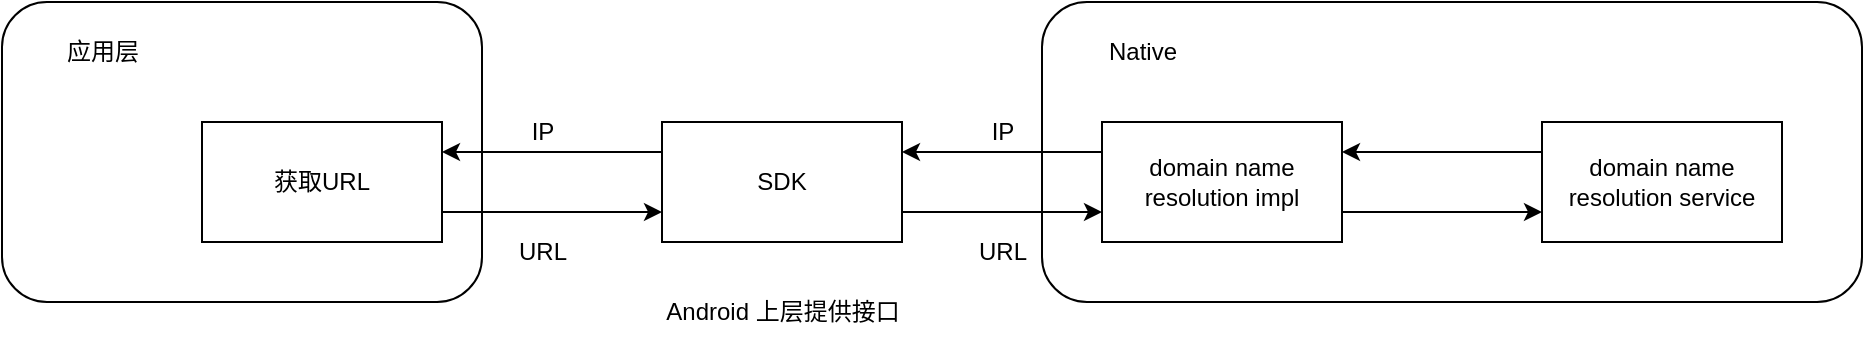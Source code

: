 <mxfile version="26.0.16" pages="2">
  <diagram name="第 1 页" id="Ewn_PrRPb5iZSMXyRCUE">
    <mxGraphModel dx="2021" dy="756" grid="1" gridSize="10" guides="1" tooltips="1" connect="1" arrows="1" fold="1" page="1" pageScale="1" pageWidth="827" pageHeight="1169" math="0" shadow="0">
      <root>
        <mxCell id="0" />
        <mxCell id="1" parent="0" />
        <mxCell id="BZxexa4PMt1krg03QVnA-14" value="" style="rounded=1;whiteSpace=wrap;html=1;" vertex="1" parent="1">
          <mxGeometry x="430" y="120" width="410" height="150" as="geometry" />
        </mxCell>
        <mxCell id="BZxexa4PMt1krg03QVnA-2" value="" style="rounded=1;whiteSpace=wrap;html=1;" vertex="1" parent="1">
          <mxGeometry x="-90" y="120" width="240" height="150" as="geometry" />
        </mxCell>
        <mxCell id="BZxexa4PMt1krg03QVnA-10" style="edgeStyle=orthogonalEdgeStyle;rounded=0;orthogonalLoop=1;jettySize=auto;html=1;exitX=1;exitY=0.75;exitDx=0;exitDy=0;entryX=0;entryY=0.75;entryDx=0;entryDy=0;" edge="1" parent="1" source="BZxexa4PMt1krg03QVnA-1" target="BZxexa4PMt1krg03QVnA-4">
          <mxGeometry relative="1" as="geometry" />
        </mxCell>
        <mxCell id="BZxexa4PMt1krg03QVnA-1" value="获取URL" style="whiteSpace=wrap;html=1;" vertex="1" parent="1">
          <mxGeometry x="10" y="180" width="120" height="60" as="geometry" />
        </mxCell>
        <mxCell id="BZxexa4PMt1krg03QVnA-3" value="应用层" style="text;html=1;align=center;verticalAlign=middle;resizable=0;points=[];autosize=1;strokeColor=none;fillColor=none;" vertex="1" parent="1">
          <mxGeometry x="-70" y="130" width="60" height="30" as="geometry" />
        </mxCell>
        <mxCell id="BZxexa4PMt1krg03QVnA-8" style="edgeStyle=orthogonalEdgeStyle;rounded=0;orthogonalLoop=1;jettySize=auto;html=1;exitX=1;exitY=0.75;exitDx=0;exitDy=0;entryX=0;entryY=0.75;entryDx=0;entryDy=0;" edge="1" parent="1" source="BZxexa4PMt1krg03QVnA-4" target="BZxexa4PMt1krg03QVnA-6">
          <mxGeometry relative="1" as="geometry" />
        </mxCell>
        <mxCell id="BZxexa4PMt1krg03QVnA-11" style="edgeStyle=orthogonalEdgeStyle;rounded=0;orthogonalLoop=1;jettySize=auto;html=1;exitX=0;exitY=0.25;exitDx=0;exitDy=0;entryX=1;entryY=0.25;entryDx=0;entryDy=0;" edge="1" parent="1" source="BZxexa4PMt1krg03QVnA-4" target="BZxexa4PMt1krg03QVnA-1">
          <mxGeometry relative="1" as="geometry" />
        </mxCell>
        <mxCell id="BZxexa4PMt1krg03QVnA-4" value="SDK" style="whiteSpace=wrap;html=1;" vertex="1" parent="1">
          <mxGeometry x="240" y="180" width="120" height="60" as="geometry" />
        </mxCell>
        <mxCell id="BZxexa4PMt1krg03QVnA-9" style="edgeStyle=orthogonalEdgeStyle;rounded=0;orthogonalLoop=1;jettySize=auto;html=1;exitX=0;exitY=0.25;exitDx=0;exitDy=0;entryX=1;entryY=0.25;entryDx=0;entryDy=0;" edge="1" parent="1" source="BZxexa4PMt1krg03QVnA-6" target="BZxexa4PMt1krg03QVnA-4">
          <mxGeometry relative="1" as="geometry" />
        </mxCell>
        <mxCell id="BZxexa4PMt1krg03QVnA-25" style="edgeStyle=orthogonalEdgeStyle;rounded=0;orthogonalLoop=1;jettySize=auto;html=1;exitX=1;exitY=0.75;exitDx=0;exitDy=0;entryX=0;entryY=0.75;entryDx=0;entryDy=0;" edge="1" parent="1" source="BZxexa4PMt1krg03QVnA-6" target="BZxexa4PMt1krg03QVnA-18">
          <mxGeometry relative="1" as="geometry" />
        </mxCell>
        <mxCell id="BZxexa4PMt1krg03QVnA-6" value="domain name resolution impl" style="whiteSpace=wrap;html=1;" vertex="1" parent="1">
          <mxGeometry x="460" y="180" width="120" height="60" as="geometry" />
        </mxCell>
        <mxCell id="BZxexa4PMt1krg03QVnA-13" value="Android 上层提供接口" style="text;html=1;align=center;verticalAlign=middle;resizable=0;points=[];autosize=1;strokeColor=none;fillColor=none;" vertex="1" parent="1">
          <mxGeometry x="230" y="260" width="140" height="30" as="geometry" />
        </mxCell>
        <mxCell id="BZxexa4PMt1krg03QVnA-15" value="Native" style="text;html=1;align=center;verticalAlign=middle;resizable=0;points=[];autosize=1;strokeColor=none;fillColor=none;" vertex="1" parent="1">
          <mxGeometry x="450" y="130" width="60" height="30" as="geometry" />
        </mxCell>
        <mxCell id="BZxexa4PMt1krg03QVnA-16" value="URL" style="text;html=1;align=center;verticalAlign=middle;resizable=0;points=[];autosize=1;strokeColor=none;fillColor=none;" vertex="1" parent="1">
          <mxGeometry x="155" y="230" width="50" height="30" as="geometry" />
        </mxCell>
        <mxCell id="BZxexa4PMt1krg03QVnA-17" value="URL" style="text;html=1;align=center;verticalAlign=middle;resizable=0;points=[];autosize=1;strokeColor=none;fillColor=none;" vertex="1" parent="1">
          <mxGeometry x="385" y="230" width="50" height="30" as="geometry" />
        </mxCell>
        <mxCell id="BZxexa4PMt1krg03QVnA-26" style="edgeStyle=orthogonalEdgeStyle;rounded=0;orthogonalLoop=1;jettySize=auto;html=1;exitX=0;exitY=0.25;exitDx=0;exitDy=0;entryX=1;entryY=0.25;entryDx=0;entryDy=0;" edge="1" parent="1" source="BZxexa4PMt1krg03QVnA-18" target="BZxexa4PMt1krg03QVnA-6">
          <mxGeometry relative="1" as="geometry" />
        </mxCell>
        <mxCell id="BZxexa4PMt1krg03QVnA-18" value="domain name resolution service" style="whiteSpace=wrap;html=1;" vertex="1" parent="1">
          <mxGeometry x="680" y="180" width="120" height="60" as="geometry" />
        </mxCell>
        <mxCell id="BZxexa4PMt1krg03QVnA-27" value="IP" style="text;html=1;align=center;verticalAlign=middle;resizable=0;points=[];autosize=1;strokeColor=none;fillColor=none;" vertex="1" parent="1">
          <mxGeometry x="395" y="170" width="30" height="30" as="geometry" />
        </mxCell>
        <mxCell id="BZxexa4PMt1krg03QVnA-28" value="IP" style="text;html=1;align=center;verticalAlign=middle;resizable=0;points=[];autosize=1;strokeColor=none;fillColor=none;" vertex="1" parent="1">
          <mxGeometry x="165" y="170" width="30" height="30" as="geometry" />
        </mxCell>
      </root>
    </mxGraphModel>
  </diagram>
  <diagram id="hh5R1ACgsqfyyTuc3zjz" name="第 2 页">
    <mxGraphModel dx="921" dy="573" grid="1" gridSize="10" guides="1" tooltips="1" connect="1" arrows="1" fold="1" page="1" pageScale="1" pageWidth="827" pageHeight="1169" math="0" shadow="0">
      <root>
        <mxCell id="0" />
        <mxCell id="1" parent="0" />
        <mxCell id="6MrP9GRZSPAE4B2s2LjV-3" style="edgeStyle=orthogonalEdgeStyle;rounded=0;orthogonalLoop=1;jettySize=auto;html=1;exitX=0.5;exitY=1;exitDx=0;exitDy=0;entryX=0.5;entryY=0;entryDx=0;entryDy=0;" edge="1" parent="1" source="6MrP9GRZSPAE4B2s2LjV-1" target="6MrP9GRZSPAE4B2s2LjV-2">
          <mxGeometry relative="1" as="geometry" />
        </mxCell>
        <mxCell id="6MrP9GRZSPAE4B2s2LjV-5" style="edgeStyle=orthogonalEdgeStyle;rounded=0;orthogonalLoop=1;jettySize=auto;html=1;exitX=0.5;exitY=1;exitDx=0;exitDy=0;entryX=0.5;entryY=0;entryDx=0;entryDy=0;" edge="1" parent="1" source="6MrP9GRZSPAE4B2s2LjV-1" target="6MrP9GRZSPAE4B2s2LjV-4">
          <mxGeometry relative="1" as="geometry" />
        </mxCell>
        <mxCell id="6MrP9GRZSPAE4B2s2LjV-1" value="解析域名" style="rounded=1;whiteSpace=wrap;html=1;" vertex="1" parent="1">
          <mxGeometry x="230" y="240" width="120" height="60" as="geometry" />
        </mxCell>
        <mxCell id="6MrP9GRZSPAE4B2s2LjV-10" style="edgeStyle=orthogonalEdgeStyle;rounded=0;orthogonalLoop=1;jettySize=auto;html=1;exitX=0.5;exitY=1;exitDx=0;exitDy=0;entryX=0.5;entryY=0;entryDx=0;entryDy=0;" edge="1" parent="1" source="6MrP9GRZSPAE4B2s2LjV-2" target="6MrP9GRZSPAE4B2s2LjV-9">
          <mxGeometry relative="1" as="geometry" />
        </mxCell>
        <mxCell id="6MrP9GRZSPAE4B2s2LjV-2" value="缓存中存在的缓存结果" style="rounded=1;whiteSpace=wrap;html=1;" vertex="1" parent="1">
          <mxGeometry x="60" y="370" width="140" height="60" as="geometry" />
        </mxCell>
        <mxCell id="6MrP9GRZSPAE4B2s2LjV-21" style="edgeStyle=orthogonalEdgeStyle;rounded=0;orthogonalLoop=1;jettySize=auto;html=1;exitX=0.5;exitY=1;exitDx=0;exitDy=0;entryX=0.5;entryY=0;entryDx=0;entryDy=0;" edge="1" parent="1" source="6MrP9GRZSPAE4B2s2LjV-4" target="6MrP9GRZSPAE4B2s2LjV-20">
          <mxGeometry relative="1" as="geometry" />
        </mxCell>
        <mxCell id="6MrP9GRZSPAE4B2s2LjV-4" value="&lt;span style=&quot;font-weight: normal;&quot;&gt;系统默认DNS解析器&lt;/span&gt;" style="rounded=1;whiteSpace=wrap;html=1;fontStyle=1" vertex="1" parent="1">
          <mxGeometry x="380" y="370" width="150" height="60" as="geometry" />
        </mxCell>
        <mxCell id="6MrP9GRZSPAE4B2s2LjV-6" value="缓存命中" style="text;html=1;align=center;verticalAlign=middle;resizable=0;points=[];autosize=1;strokeColor=none;fillColor=none;" vertex="1" parent="1">
          <mxGeometry x="140" y="300" width="70" height="30" as="geometry" />
        </mxCell>
        <mxCell id="6MrP9GRZSPAE4B2s2LjV-7" value="缓存未命中" style="text;html=1;align=center;verticalAlign=middle;resizable=0;points=[];autosize=1;strokeColor=none;fillColor=none;" vertex="1" parent="1">
          <mxGeometry x="360" y="300" width="80" height="30" as="geometry" />
        </mxCell>
        <mxCell id="6MrP9GRZSPAE4B2s2LjV-13" style="edgeStyle=orthogonalEdgeStyle;rounded=0;orthogonalLoop=1;jettySize=auto;html=1;exitX=1;exitY=0.5;exitDx=0;exitDy=0;entryX=0;entryY=0.5;entryDx=0;entryDy=0;" edge="1" parent="1" source="6MrP9GRZSPAE4B2s2LjV-9" target="6MrP9GRZSPAE4B2s2LjV-4">
          <mxGeometry relative="1" as="geometry">
            <Array as="points">
              <mxPoint x="280" y="530" />
              <mxPoint x="280" y="400" />
            </Array>
          </mxGeometry>
        </mxCell>
        <mxCell id="6MrP9GRZSPAE4B2s2LjV-14" style="edgeStyle=orthogonalEdgeStyle;rounded=0;orthogonalLoop=1;jettySize=auto;html=1;exitX=0.5;exitY=1;exitDx=0;exitDy=0;entryX=0.5;entryY=0;entryDx=0;entryDy=0;" edge="1" parent="1" source="6MrP9GRZSPAE4B2s2LjV-9" target="6MrP9GRZSPAE4B2s2LjV-11">
          <mxGeometry relative="1" as="geometry" />
        </mxCell>
        <mxCell id="6MrP9GRZSPAE4B2s2LjV-9" value="网络连接" style="rounded=1;whiteSpace=wrap;html=1;" vertex="1" parent="1">
          <mxGeometry x="60" y="500" width="140" height="60" as="geometry" />
        </mxCell>
        <mxCell id="6MrP9GRZSPAE4B2s2LjV-11" value="打开网页" style="rounded=1;whiteSpace=wrap;html=1;" vertex="1" parent="1">
          <mxGeometry x="240" y="810" width="140" height="60" as="geometry" />
        </mxCell>
        <mxCell id="6MrP9GRZSPAE4B2s2LjV-15" value="连接成功" style="text;html=1;align=center;verticalAlign=middle;resizable=0;points=[];autosize=1;strokeColor=none;fillColor=none;" vertex="1" parent="1">
          <mxGeometry x="135" y="570" width="70" height="30" as="geometry" />
        </mxCell>
        <mxCell id="6MrP9GRZSPAE4B2s2LjV-16" value="连接失败" style="text;html=1;align=center;verticalAlign=middle;resizable=0;points=[];autosize=1;strokeColor=none;fillColor=none;" vertex="1" parent="1">
          <mxGeometry x="210" y="500" width="70" height="30" as="geometry" />
        </mxCell>
        <mxCell id="6MrP9GRZSPAE4B2s2LjV-17" value="url" style="text;html=1;align=center;verticalAlign=middle;resizable=0;points=[];autosize=1;strokeColor=none;fillColor=none;" vertex="1" parent="1">
          <mxGeometry x="310" y="370" width="40" height="30" as="geometry" />
        </mxCell>
        <mxCell id="6MrP9GRZSPAE4B2s2LjV-18" value="url&lt;div&gt;ip&lt;/div&gt;" style="text;html=1;align=center;verticalAlign=middle;resizable=0;points=[];autosize=1;strokeColor=none;fillColor=none;" vertex="1" parent="1">
          <mxGeometry x="135" y="443" width="40" height="40" as="geometry" />
        </mxCell>
        <mxCell id="6MrP9GRZSPAE4B2s2LjV-23" style="edgeStyle=orthogonalEdgeStyle;rounded=0;orthogonalLoop=1;jettySize=auto;html=1;exitX=0.5;exitY=1;exitDx=0;exitDy=0;entryX=0.5;entryY=0;entryDx=0;entryDy=0;" edge="1" parent="1" source="6MrP9GRZSPAE4B2s2LjV-20" target="6MrP9GRZSPAE4B2s2LjV-11">
          <mxGeometry relative="1" as="geometry" />
        </mxCell>
        <mxCell id="6MrP9GRZSPAE4B2s2LjV-26" style="edgeStyle=orthogonalEdgeStyle;rounded=0;orthogonalLoop=1;jettySize=auto;html=1;exitX=1;exitY=0.5;exitDx=0;exitDy=0;entryX=0;entryY=0.5;entryDx=0;entryDy=0;" edge="1" parent="1" source="6MrP9GRZSPAE4B2s2LjV-20" target="6MrP9GRZSPAE4B2s2LjV-25">
          <mxGeometry relative="1" as="geometry" />
        </mxCell>
        <mxCell id="6MrP9GRZSPAE4B2s2LjV-20" value="网络连接" style="rounded=1;whiteSpace=wrap;html=1;" vertex="1" parent="1">
          <mxGeometry x="385" y="500" width="140" height="60" as="geometry" />
        </mxCell>
        <mxCell id="6MrP9GRZSPAE4B2s2LjV-22" value="url&lt;div&gt;ip&lt;/div&gt;" style="text;html=1;align=center;verticalAlign=middle;resizable=0;points=[];autosize=1;strokeColor=none;fillColor=none;" vertex="1" parent="1">
          <mxGeometry x="460" y="443" width="40" height="40" as="geometry" />
        </mxCell>
        <mxCell id="6MrP9GRZSPAE4B2s2LjV-24" value="连接成功" style="text;html=1;align=center;verticalAlign=middle;resizable=0;points=[];autosize=1;strokeColor=none;fillColor=none;" vertex="1" parent="1">
          <mxGeometry x="380" y="570" width="70" height="30" as="geometry" />
        </mxCell>
        <mxCell id="6MrP9GRZSPAE4B2s2LjV-27" style="edgeStyle=orthogonalEdgeStyle;rounded=0;orthogonalLoop=1;jettySize=auto;html=1;exitX=0.5;exitY=1;exitDx=0;exitDy=0;entryX=0.5;entryY=0;entryDx=0;entryDy=0;" edge="1" parent="1" source="6MrP9GRZSPAE4B2s2LjV-25" target="6MrP9GRZSPAE4B2s2LjV-11">
          <mxGeometry relative="1" as="geometry" />
        </mxCell>
        <mxCell id="6MrP9GRZSPAE4B2s2LjV-25" value="DNS解析SDK" style="rounded=1;whiteSpace=wrap;html=1;fontStyle=1" vertex="1" parent="1">
          <mxGeometry x="640" y="500" width="150" height="60" as="geometry" />
        </mxCell>
        <mxCell id="6MrP9GRZSPAE4B2s2LjV-28" value="连接成功" style="text;html=1;align=center;verticalAlign=middle;resizable=0;points=[];autosize=1;strokeColor=none;fillColor=none;" vertex="1" parent="1">
          <mxGeometry x="620" y="570" width="70" height="30" as="geometry" />
        </mxCell>
        <mxCell id="6MrP9GRZSPAE4B2s2LjV-29" value="连接失败" style="text;html=1;align=center;verticalAlign=middle;resizable=0;points=[];autosize=1;strokeColor=none;fillColor=none;" vertex="1" parent="1">
          <mxGeometry x="540" y="500" width="70" height="30" as="geometry" />
        </mxCell>
      </root>
    </mxGraphModel>
  </diagram>
</mxfile>
